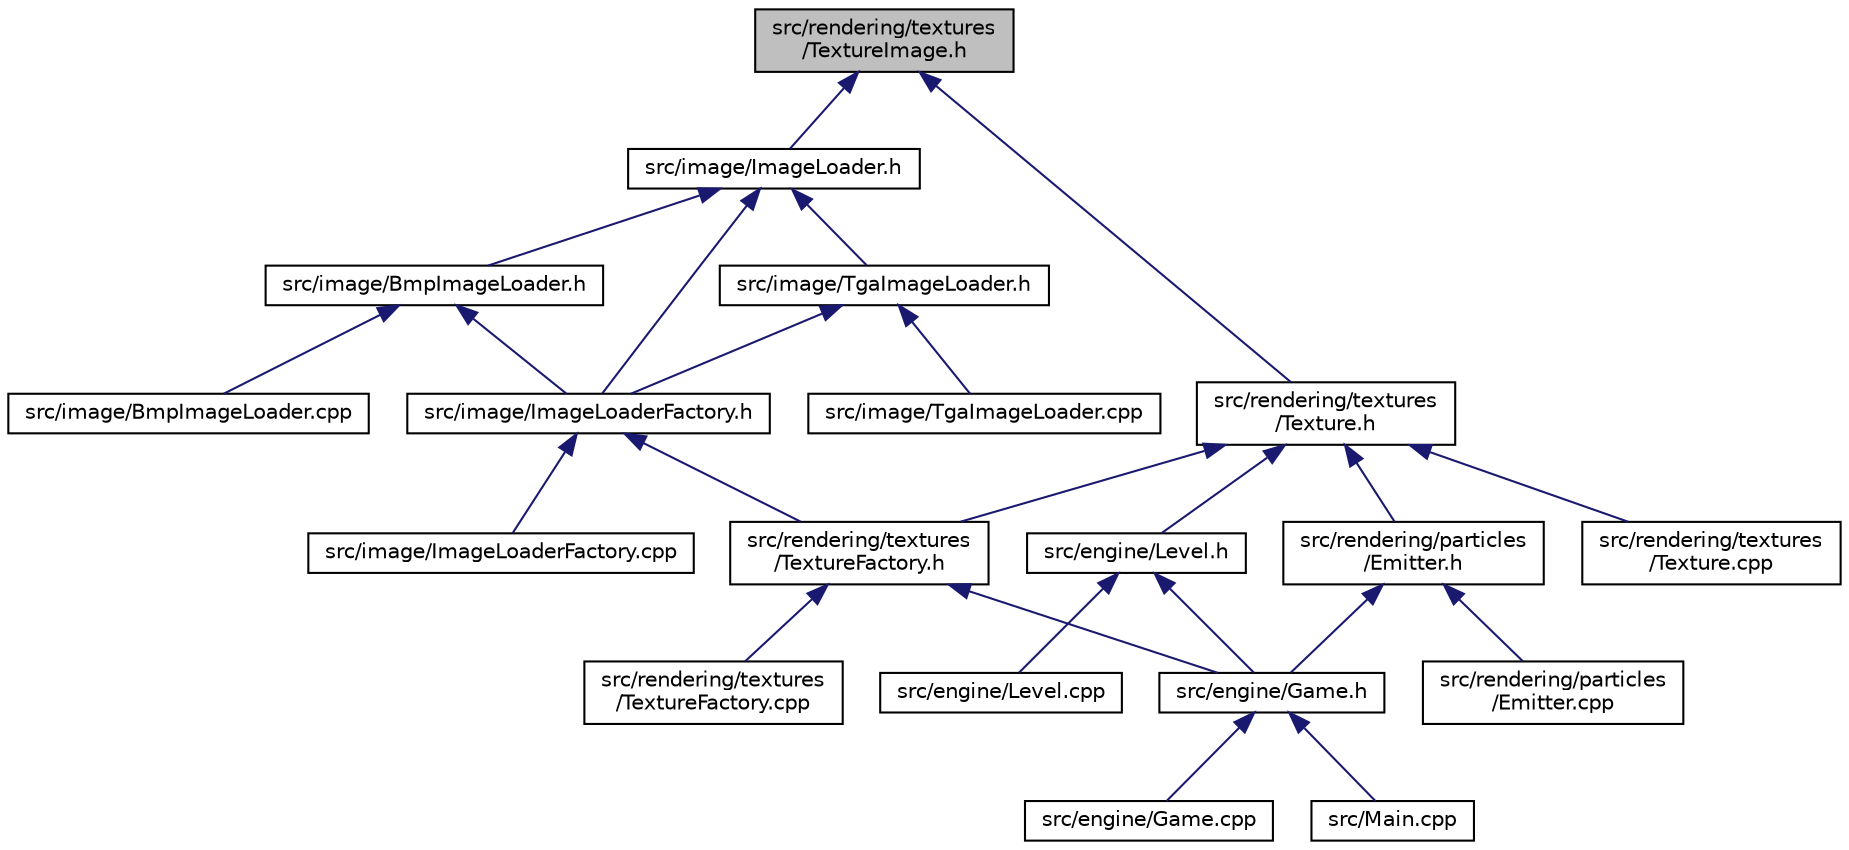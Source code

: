 digraph "src/rendering/textures/TextureImage.h"
{
  edge [fontname="Helvetica",fontsize="10",labelfontname="Helvetica",labelfontsize="10"];
  node [fontname="Helvetica",fontsize="10",shape=record];
  Node1 [label="src/rendering/textures\l/TextureImage.h",height=0.2,width=0.4,color="black", fillcolor="grey75", style="filled", fontcolor="black"];
  Node1 -> Node2 [dir="back",color="midnightblue",fontsize="10",style="solid",fontname="Helvetica"];
  Node2 [label="src/image/ImageLoader.h",height=0.2,width=0.4,color="black", fillcolor="white", style="filled",URL="$_image_loader_8h.html"];
  Node2 -> Node3 [dir="back",color="midnightblue",fontsize="10",style="solid",fontname="Helvetica"];
  Node3 [label="src/image/ImageLoaderFactory.h",height=0.2,width=0.4,color="black", fillcolor="white", style="filled",URL="$_image_loader_factory_8h.html"];
  Node3 -> Node4 [dir="back",color="midnightblue",fontsize="10",style="solid",fontname="Helvetica"];
  Node4 [label="src/rendering/textures\l/TextureFactory.h",height=0.2,width=0.4,color="black", fillcolor="white", style="filled",URL="$_texture_factory_8h.html"];
  Node4 -> Node5 [dir="back",color="midnightblue",fontsize="10",style="solid",fontname="Helvetica"];
  Node5 [label="src/engine/Game.h",height=0.2,width=0.4,color="black", fillcolor="white", style="filled",URL="$_game_8h.html"];
  Node5 -> Node6 [dir="back",color="midnightblue",fontsize="10",style="solid",fontname="Helvetica"];
  Node6 [label="src/engine/Game.cpp",height=0.2,width=0.4,color="black", fillcolor="white", style="filled",URL="$_game_8cpp.html"];
  Node5 -> Node7 [dir="back",color="midnightblue",fontsize="10",style="solid",fontname="Helvetica"];
  Node7 [label="src/Main.cpp",height=0.2,width=0.4,color="black", fillcolor="white", style="filled",URL="$_main_8cpp.html"];
  Node4 -> Node8 [dir="back",color="midnightblue",fontsize="10",style="solid",fontname="Helvetica"];
  Node8 [label="src/rendering/textures\l/TextureFactory.cpp",height=0.2,width=0.4,color="black", fillcolor="white", style="filled",URL="$_texture_factory_8cpp.html"];
  Node3 -> Node9 [dir="back",color="midnightblue",fontsize="10",style="solid",fontname="Helvetica"];
  Node9 [label="src/image/ImageLoaderFactory.cpp",height=0.2,width=0.4,color="black", fillcolor="white", style="filled",URL="$_image_loader_factory_8cpp.html"];
  Node2 -> Node10 [dir="back",color="midnightblue",fontsize="10",style="solid",fontname="Helvetica"];
  Node10 [label="src/image/BmpImageLoader.h",height=0.2,width=0.4,color="black", fillcolor="white", style="filled",URL="$_bmp_image_loader_8h.html"];
  Node10 -> Node3 [dir="back",color="midnightblue",fontsize="10",style="solid",fontname="Helvetica"];
  Node10 -> Node11 [dir="back",color="midnightblue",fontsize="10",style="solid",fontname="Helvetica"];
  Node11 [label="src/image/BmpImageLoader.cpp",height=0.2,width=0.4,color="black", fillcolor="white", style="filled",URL="$_bmp_image_loader_8cpp.html"];
  Node2 -> Node12 [dir="back",color="midnightblue",fontsize="10",style="solid",fontname="Helvetica"];
  Node12 [label="src/image/TgaImageLoader.h",height=0.2,width=0.4,color="black", fillcolor="white", style="filled",URL="$_tga_image_loader_8h.html"];
  Node12 -> Node3 [dir="back",color="midnightblue",fontsize="10",style="solid",fontname="Helvetica"];
  Node12 -> Node13 [dir="back",color="midnightblue",fontsize="10",style="solid",fontname="Helvetica"];
  Node13 [label="src/image/TgaImageLoader.cpp",height=0.2,width=0.4,color="black", fillcolor="white", style="filled",URL="$_tga_image_loader_8cpp.html"];
  Node1 -> Node14 [dir="back",color="midnightblue",fontsize="10",style="solid",fontname="Helvetica"];
  Node14 [label="src/rendering/textures\l/Texture.h",height=0.2,width=0.4,color="black", fillcolor="white", style="filled",URL="$_texture_8h.html"];
  Node14 -> Node4 [dir="back",color="midnightblue",fontsize="10",style="solid",fontname="Helvetica"];
  Node14 -> Node15 [dir="back",color="midnightblue",fontsize="10",style="solid",fontname="Helvetica"];
  Node15 [label="src/engine/Level.h",height=0.2,width=0.4,color="black", fillcolor="white", style="filled",URL="$_level_8h.html"];
  Node15 -> Node5 [dir="back",color="midnightblue",fontsize="10",style="solid",fontname="Helvetica"];
  Node15 -> Node16 [dir="back",color="midnightblue",fontsize="10",style="solid",fontname="Helvetica"];
  Node16 [label="src/engine/Level.cpp",height=0.2,width=0.4,color="black", fillcolor="white", style="filled",URL="$_level_8cpp.html"];
  Node14 -> Node17 [dir="back",color="midnightblue",fontsize="10",style="solid",fontname="Helvetica"];
  Node17 [label="src/rendering/particles\l/Emitter.h",height=0.2,width=0.4,color="black", fillcolor="white", style="filled",URL="$_emitter_8h.html"];
  Node17 -> Node5 [dir="back",color="midnightblue",fontsize="10",style="solid",fontname="Helvetica"];
  Node17 -> Node18 [dir="back",color="midnightblue",fontsize="10",style="solid",fontname="Helvetica"];
  Node18 [label="src/rendering/particles\l/Emitter.cpp",height=0.2,width=0.4,color="black", fillcolor="white", style="filled",URL="$_emitter_8cpp.html"];
  Node14 -> Node19 [dir="back",color="midnightblue",fontsize="10",style="solid",fontname="Helvetica"];
  Node19 [label="src/rendering/textures\l/Texture.cpp",height=0.2,width=0.4,color="black", fillcolor="white", style="filled",URL="$_texture_8cpp.html"];
}
